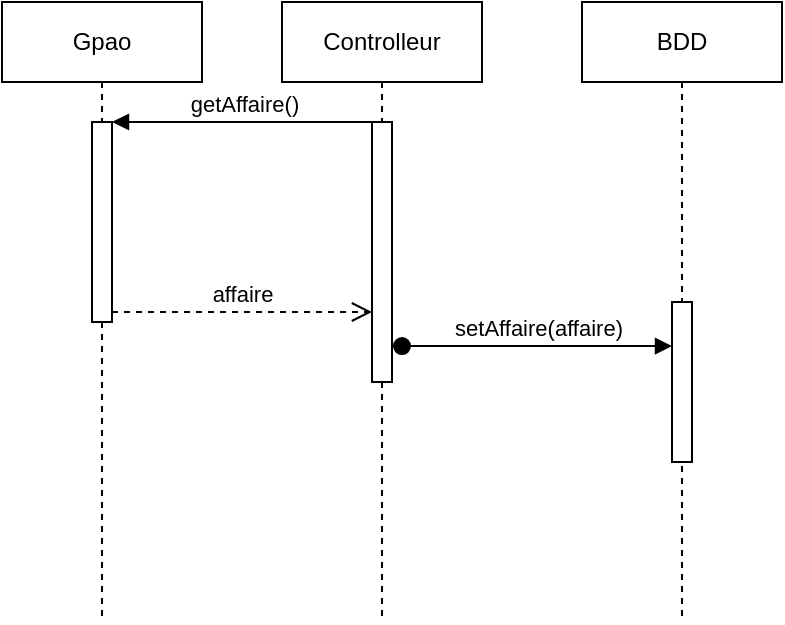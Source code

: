 <mxfile>
    <diagram id="DWikMkKum21EP_KZnO9k" name="Page-1">
        <mxGraphModel dx="434" dy="245" grid="1" gridSize="10" guides="1" tooltips="1" connect="1" arrows="1" fold="1" page="1" pageScale="1" pageWidth="827" pageHeight="1169" math="0" shadow="0">
            <root>
                <mxCell id="0"/>
                <mxCell id="1" parent="0"/>
                <mxCell id="2" value="Controlleur" style="shape=umlLifeline;perimeter=lifelinePerimeter;whiteSpace=wrap;html=1;container=1;collapsible=0;recursiveResize=0;outlineConnect=0;" parent="1" vertex="1">
                    <mxGeometry x="240" y="50" width="100" height="310" as="geometry"/>
                </mxCell>
                <mxCell id="9" value="" style="html=1;points=[];perimeter=orthogonalPerimeter;" parent="2" vertex="1">
                    <mxGeometry x="45" y="60" width="10" height="130" as="geometry"/>
                </mxCell>
                <mxCell id="3" value="Gpao" style="shape=umlLifeline;perimeter=lifelinePerimeter;whiteSpace=wrap;html=1;container=1;collapsible=0;recursiveResize=0;outlineConnect=0;" parent="1" vertex="1">
                    <mxGeometry x="100" y="50" width="100" height="310" as="geometry"/>
                </mxCell>
                <mxCell id="6" value="" style="html=1;points=[];perimeter=orthogonalPerimeter;" parent="3" vertex="1">
                    <mxGeometry x="45" y="60" width="10" height="100" as="geometry"/>
                </mxCell>
                <mxCell id="5" value="BDD" style="shape=umlLifeline;perimeter=lifelinePerimeter;whiteSpace=wrap;html=1;container=1;collapsible=0;recursiveResize=0;outlineConnect=0;" parent="1" vertex="1">
                    <mxGeometry x="390" y="50" width="100" height="310" as="geometry"/>
                </mxCell>
                <mxCell id="10" value="" style="html=1;points=[];perimeter=orthogonalPerimeter;" parent="5" vertex="1">
                    <mxGeometry x="45" y="150" width="10" height="80" as="geometry"/>
                </mxCell>
                <mxCell id="7" value="getAffaire()" style="html=1;verticalAlign=bottom;endArrow=block;entryX=1;entryY=0;" parent="1" source="2" target="6" edge="1">
                    <mxGeometry x="0.034" relative="1" as="geometry">
                        <mxPoint x="290" y="130" as="sourcePoint"/>
                        <mxPoint x="1" as="offset"/>
                    </mxGeometry>
                </mxCell>
                <mxCell id="8" value="affaire" style="html=1;verticalAlign=bottom;endArrow=open;dashed=1;endSize=8;exitX=1;exitY=0.95;" parent="1" source="6" target="9" edge="1">
                    <mxGeometry relative="1" as="geometry">
                        <mxPoint x="290" y="187" as="targetPoint"/>
                    </mxGeometry>
                </mxCell>
                <mxCell id="11" value="setAffaire(affaire)" style="html=1;verticalAlign=bottom;startArrow=oval;endArrow=block;startSize=8;exitX=1.5;exitY=0.862;exitDx=0;exitDy=0;exitPerimeter=0;" parent="1" source="9" target="10" edge="1">
                    <mxGeometry relative="1" as="geometry">
                        <mxPoint x="360" y="220" as="sourcePoint"/>
                    </mxGeometry>
                </mxCell>
            </root>
        </mxGraphModel>
    </diagram>
</mxfile>